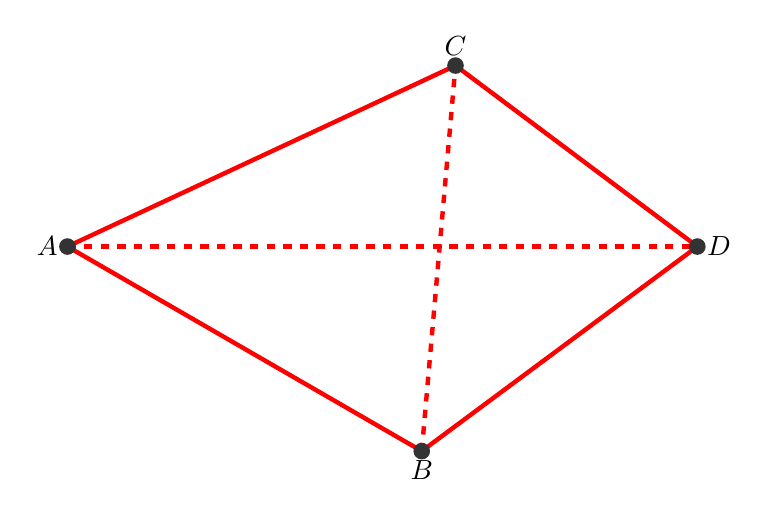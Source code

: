 ﻿\begin{tikzpicture}[scale=1]

\coordinate (O) at (0,0);
\coordinate (A) at (180:3);
\coordinate (B) at (-60:3);
\coordinate (C) at (50:3);
\coordinate (D) at (5,0);


%\draw[blue, very thick] (0,0) circle (3);


% Second cercle à la main
%\coordinate (O2) at (2.45,-0.2);
%\def\r{2.58}
%\draw[blue, very thick] (O2) circle (\r);


\draw[red, ultra thick] (A) -- (B) -- (D) -- (C) -- cycle;
\draw[red, ultra thick,dashed] (B) -- (C);
\draw[red, ultra thick,dashed] (A) -- (D);

\node at (A) [left] {$A$};
\node at (B) [below] {$B$};
\node at (C) [above] {$C$};
\node at (D) [right] {$D$};

\foreach \P in {A,B,C,D} {
  \fill[black!80] (\P) circle (3pt);
}


\end{tikzpicture}